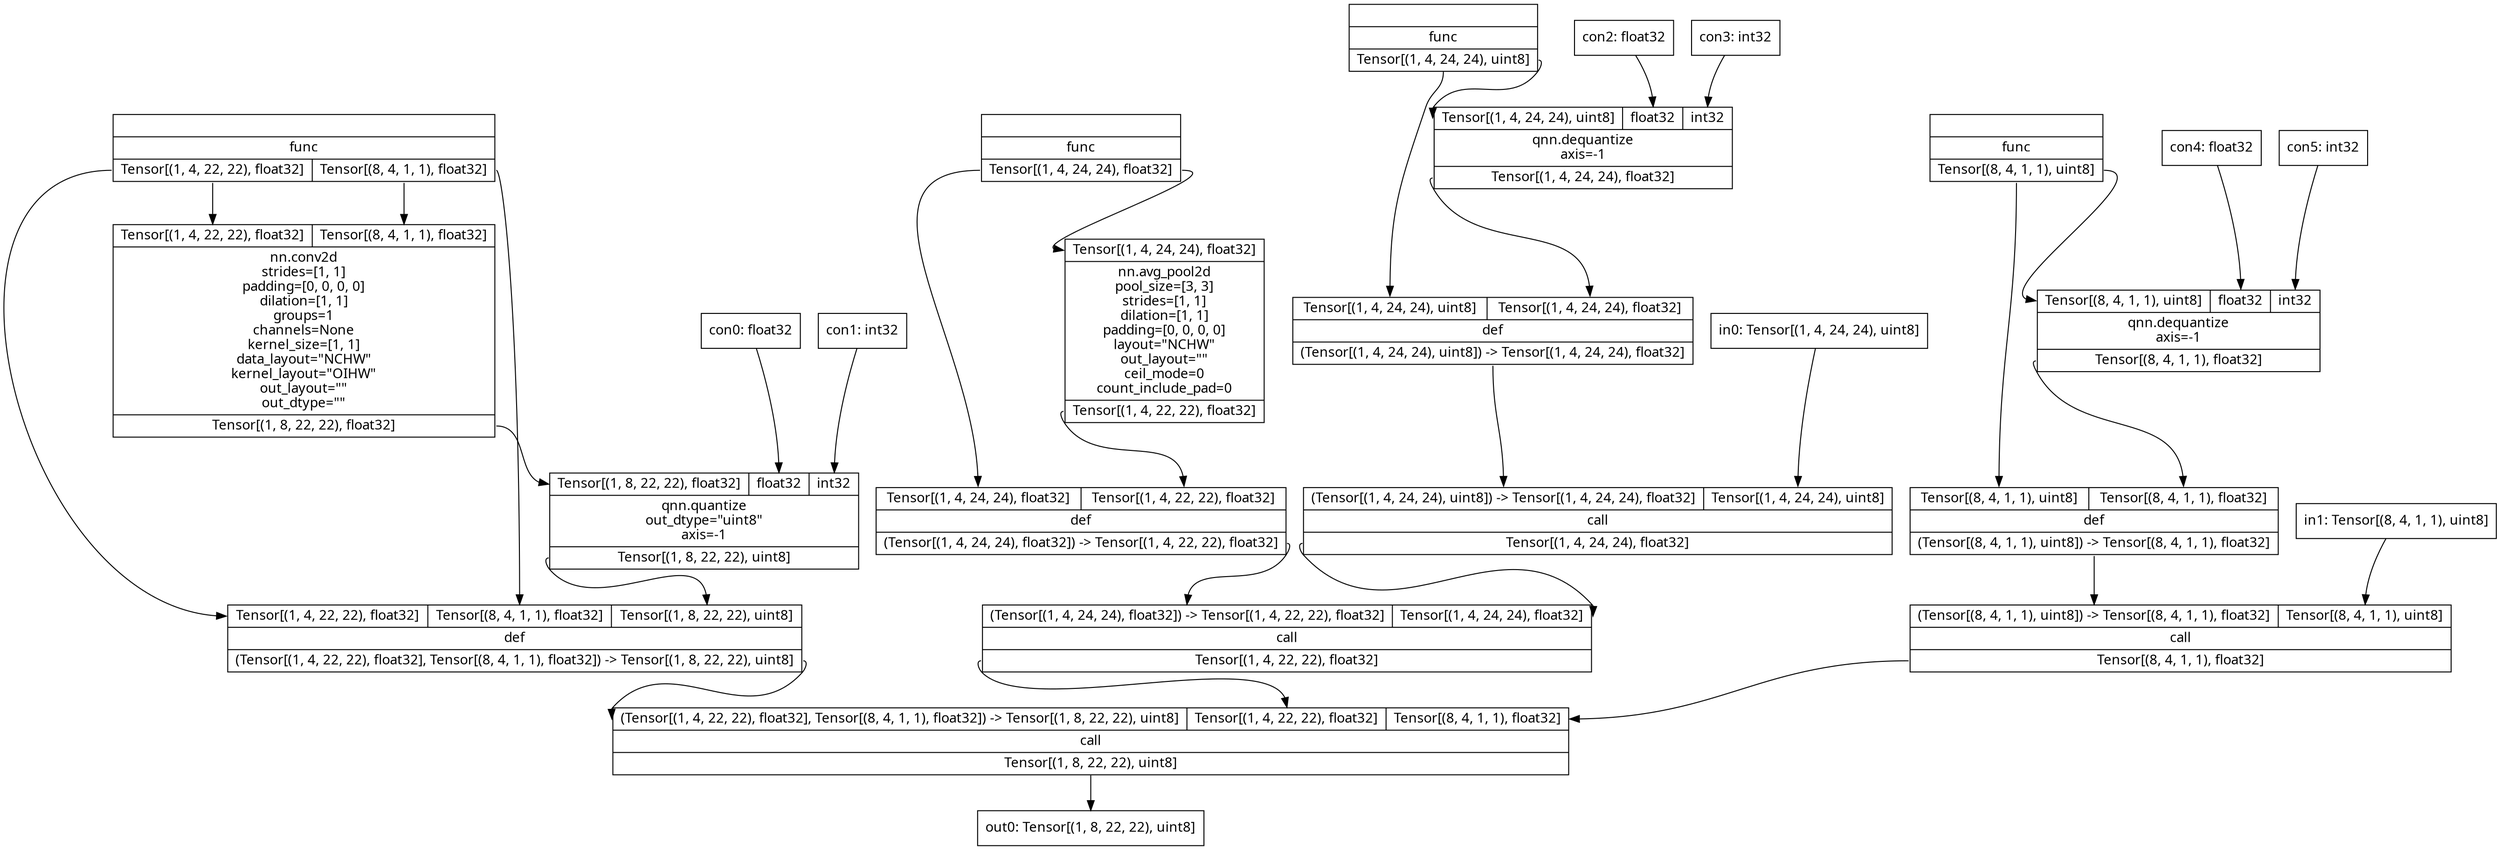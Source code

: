 digraph code {
	node [fontname="Linux Biolinum O" shape=record]
	opr0 [label="{{}|func\n|{<o0>Tensor[(1, 4, 22, 22), float32]|<o1>Tensor[(8, 4, 1, 1), float32]}}"]
	opr1 [label="{{<i0>Tensor[(1, 4, 22, 22), float32]|<i1>Tensor[(8, 4, 1, 1), float32]}|nn.conv2d\nstrides=[1, 1]\npadding=[0, 0, 0, 0]\ndilation=[1, 1]\ngroups=1\nchannels=None\nkernel_size=[1, 1]\ndata_layout=\"NCHW\"\nkernel_layout=\"OIHW\"\nout_layout=\"\"\nout_dtype=\"\"|{<o0>Tensor[(1, 8, 22, 22), float32]}}"]
	opr0:o0 -> opr1:i0
	opr0:o1 -> opr1:i1
	con0 [label="con0: float32"]
	con1 [label="con1: int32"]
	opr2 [label="{{<i0>Tensor[(1, 8, 22, 22), float32]|<i1>float32|<i2>int32}|qnn.quantize\nout_dtype=\"uint8\"\naxis=-1|{<o0>Tensor[(1, 8, 22, 22), uint8]}}"]
	opr1:o0 -> opr2:i0
	con0 -> opr2:i1
	con1 -> opr2:i2
	opr3 [label="{{<i0>Tensor[(1, 4, 22, 22), float32]|<i1>Tensor[(8, 4, 1, 1), float32]|<i2>Tensor[(1, 8, 22, 22), uint8]}|def\n|{<o0>(Tensor[(1, 4, 22, 22), float32], Tensor[(8, 4, 1, 1), float32]) -\> Tensor[(1, 8, 22, 22), uint8]}}"]
	opr0:o0 -> opr3:i0
	opr0:o1 -> opr3:i1
	opr2:o0 -> opr3:i2
	opr4 [label="{{}|func\n|{<o0>Tensor[(1, 4, 24, 24), float32]}}"]
	opr5 [label="{{<i0>Tensor[(1, 4, 24, 24), float32]}|nn.avg_pool2d\npool_size=[3, 3]\nstrides=[1, 1]\ndilation=[1, 1]\npadding=[0, 0, 0, 0]\nlayout=\"NCHW\"\nout_layout=\"\"\nceil_mode=0\ncount_include_pad=0|{<o0>Tensor[(1, 4, 22, 22), float32]}}"]
	opr4:o0 -> opr5:i0
	opr6 [label="{{<i0>Tensor[(1, 4, 24, 24), float32]|<i1>Tensor[(1, 4, 22, 22), float32]}|def\n|{<o0>(Tensor[(1, 4, 24, 24), float32]) -\> Tensor[(1, 4, 22, 22), float32]}}"]
	opr4:o0 -> opr6:i0
	opr5:o0 -> opr6:i1
	opr7 [label="{{}|func\n|{<o0>Tensor[(1, 4, 24, 24), uint8]}}"]
	con2 [label="con2: float32"]
	con3 [label="con3: int32"]
	opr8 [label="{{<i0>Tensor[(1, 4, 24, 24), uint8]|<i1>float32|<i2>int32}|qnn.dequantize\naxis=-1|{<o0>Tensor[(1, 4, 24, 24), float32]}}"]
	opr7:o0 -> opr8:i0
	con2 -> opr8:i1
	con3 -> opr8:i2
	opr9 [label="{{<i0>Tensor[(1, 4, 24, 24), uint8]|<i1>Tensor[(1, 4, 24, 24), float32]}|def\n|{<o0>(Tensor[(1, 4, 24, 24), uint8]) -\> Tensor[(1, 4, 24, 24), float32]}}"]
	opr7:o0 -> opr9:i0
	opr8:o0 -> opr9:i1
	in0 [label="in0: Tensor[(1, 4, 24, 24), uint8]"]
	opr10 [label="{{<i0>(Tensor[(1, 4, 24, 24), uint8]) -\> Tensor[(1, 4, 24, 24), float32]|<i1>Tensor[(1, 4, 24, 24), uint8]}|call\n|{<o0>Tensor[(1, 4, 24, 24), float32]}}"]
	opr9:o0 -> opr10:i0
	in0 -> opr10:i1
	opr11 [label="{{<i0>(Tensor[(1, 4, 24, 24), float32]) -\> Tensor[(1, 4, 22, 22), float32]|<i1>Tensor[(1, 4, 24, 24), float32]}|call\n|{<o0>Tensor[(1, 4, 22, 22), float32]}}"]
	opr6:o0 -> opr11:i0
	opr10:o0 -> opr11:i1
	opr12 [label="{{}|func\n|{<o0>Tensor[(8, 4, 1, 1), uint8]}}"]
	con4 [label="con4: float32"]
	con5 [label="con5: int32"]
	opr13 [label="{{<i0>Tensor[(8, 4, 1, 1), uint8]|<i1>float32|<i2>int32}|qnn.dequantize\naxis=-1|{<o0>Tensor[(8, 4, 1, 1), float32]}}"]
	opr12:o0 -> opr13:i0
	con4 -> opr13:i1
	con5 -> opr13:i2
	opr14 [label="{{<i0>Tensor[(8, 4, 1, 1), uint8]|<i1>Tensor[(8, 4, 1, 1), float32]}|def\n|{<o0>(Tensor[(8, 4, 1, 1), uint8]) -\> Tensor[(8, 4, 1, 1), float32]}}"]
	opr12:o0 -> opr14:i0
	opr13:o0 -> opr14:i1
	in1 [label="in1: Tensor[(8, 4, 1, 1), uint8]"]
	opr15 [label="{{<i0>(Tensor[(8, 4, 1, 1), uint8]) -\> Tensor[(8, 4, 1, 1), float32]|<i1>Tensor[(8, 4, 1, 1), uint8]}|call\n|{<o0>Tensor[(8, 4, 1, 1), float32]}}"]
	opr14:o0 -> opr15:i0
	in1 -> opr15:i1
	opr16 [label="{{<i0>(Tensor[(1, 4, 22, 22), float32], Tensor[(8, 4, 1, 1), float32]) -\> Tensor[(1, 8, 22, 22), uint8]|<i1>Tensor[(1, 4, 22, 22), float32]|<i2>Tensor[(8, 4, 1, 1), float32]}|call\n|{<o0>Tensor[(1, 8, 22, 22), uint8]}}"]
	opr3:o0 -> opr16:i0
	opr11:o0 -> opr16:i1
	opr15:o0 -> opr16:i2
	out0 [label="out0: Tensor[(1, 8, 22, 22), uint8]"]
	opr16:o0 -> out0
}
